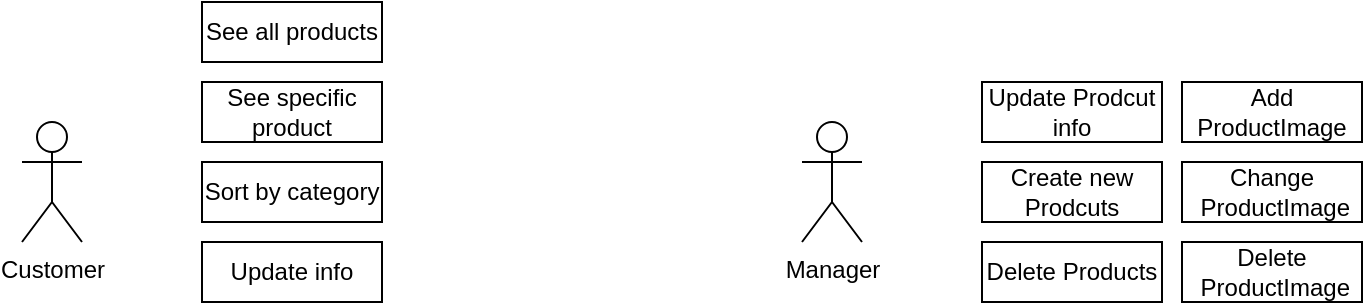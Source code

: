 <mxfile>
    <diagram name="Page-1" id="c6NKw6LOpBMpRFbVPmcq">
        <mxGraphModel dx="808" dy="506" grid="1" gridSize="10" guides="1" tooltips="1" connect="1" arrows="1" fold="1" page="1" pageScale="1" pageWidth="827" pageHeight="1169" math="0" shadow="0">
            <root>
                <mxCell id="0"/>
                <mxCell id="1" parent="0"/>
                <mxCell id="rL9iKG0cMEZWAQgyK-Lb-1" value="Customer" style="shape=umlActor;verticalLabelPosition=bottom;verticalAlign=top;html=1;outlineConnect=0;" parent="1" vertex="1">
                    <mxGeometry x="110" y="80" width="30" height="60" as="geometry"/>
                </mxCell>
                <mxCell id="rL9iKG0cMEZWAQgyK-Lb-2" value="Manager" style="shape=umlActor;verticalLabelPosition=bottom;verticalAlign=top;html=1;outlineConnect=0;" parent="1" vertex="1">
                    <mxGeometry x="500" y="80" width="30" height="60" as="geometry"/>
                </mxCell>
                <mxCell id="rL9iKG0cMEZWAQgyK-Lb-5" value="See all products" style="rounded=0;whiteSpace=wrap;html=1;" parent="1" vertex="1">
                    <mxGeometry x="200" y="20" width="90" height="30" as="geometry"/>
                </mxCell>
                <mxCell id="rL9iKG0cMEZWAQgyK-Lb-6" value="See specific product" style="rounded=0;whiteSpace=wrap;html=1;" parent="1" vertex="1">
                    <mxGeometry x="200" y="60" width="90" height="30" as="geometry"/>
                </mxCell>
                <mxCell id="rL9iKG0cMEZWAQgyK-Lb-10" value="Sort by category" style="rounded=0;whiteSpace=wrap;html=1;" parent="1" vertex="1">
                    <mxGeometry x="200" y="100" width="90" height="30" as="geometry"/>
                </mxCell>
                <mxCell id="rL9iKG0cMEZWAQgyK-Lb-18" value="Update info" style="rounded=0;whiteSpace=wrap;html=1;" parent="1" vertex="1">
                    <mxGeometry x="200" y="140" width="90" height="30" as="geometry"/>
                </mxCell>
                <mxCell id="rL9iKG0cMEZWAQgyK-Lb-22" value="Update Prodcut info" style="rounded=0;whiteSpace=wrap;html=1;" parent="1" vertex="1">
                    <mxGeometry x="590" y="60" width="90" height="30" as="geometry"/>
                </mxCell>
                <mxCell id="rL9iKG0cMEZWAQgyK-Lb-23" value="Create new Prodcuts" style="rounded=0;whiteSpace=wrap;html=1;" parent="1" vertex="1">
                    <mxGeometry x="590" y="100" width="90" height="30" as="geometry"/>
                </mxCell>
                <mxCell id="rL9iKG0cMEZWAQgyK-Lb-24" value="Delete Products" style="rounded=0;whiteSpace=wrap;html=1;" parent="1" vertex="1">
                    <mxGeometry x="590" y="140" width="90" height="30" as="geometry"/>
                </mxCell>
                <mxCell id="rL9iKG0cMEZWAQgyK-Lb-27" value="Add ProductImage" style="rounded=0;whiteSpace=wrap;html=1;" parent="1" vertex="1">
                    <mxGeometry x="690" y="60" width="90" height="30" as="geometry"/>
                </mxCell>
                <mxCell id="rL9iKG0cMEZWAQgyK-Lb-28" value="Change&lt;div&gt;&amp;nbsp;ProductImage&lt;/div&gt;" style="rounded=0;whiteSpace=wrap;html=1;" parent="1" vertex="1">
                    <mxGeometry x="690" y="100" width="90" height="30" as="geometry"/>
                </mxCell>
                <mxCell id="rL9iKG0cMEZWAQgyK-Lb-29" value="Delete&lt;br&gt;&lt;div&gt;&amp;nbsp;ProductImage&lt;/div&gt;" style="rounded=0;whiteSpace=wrap;html=1;" parent="1" vertex="1">
                    <mxGeometry x="690" y="140" width="90" height="30" as="geometry"/>
                </mxCell>
            </root>
        </mxGraphModel>
    </diagram>
</mxfile>